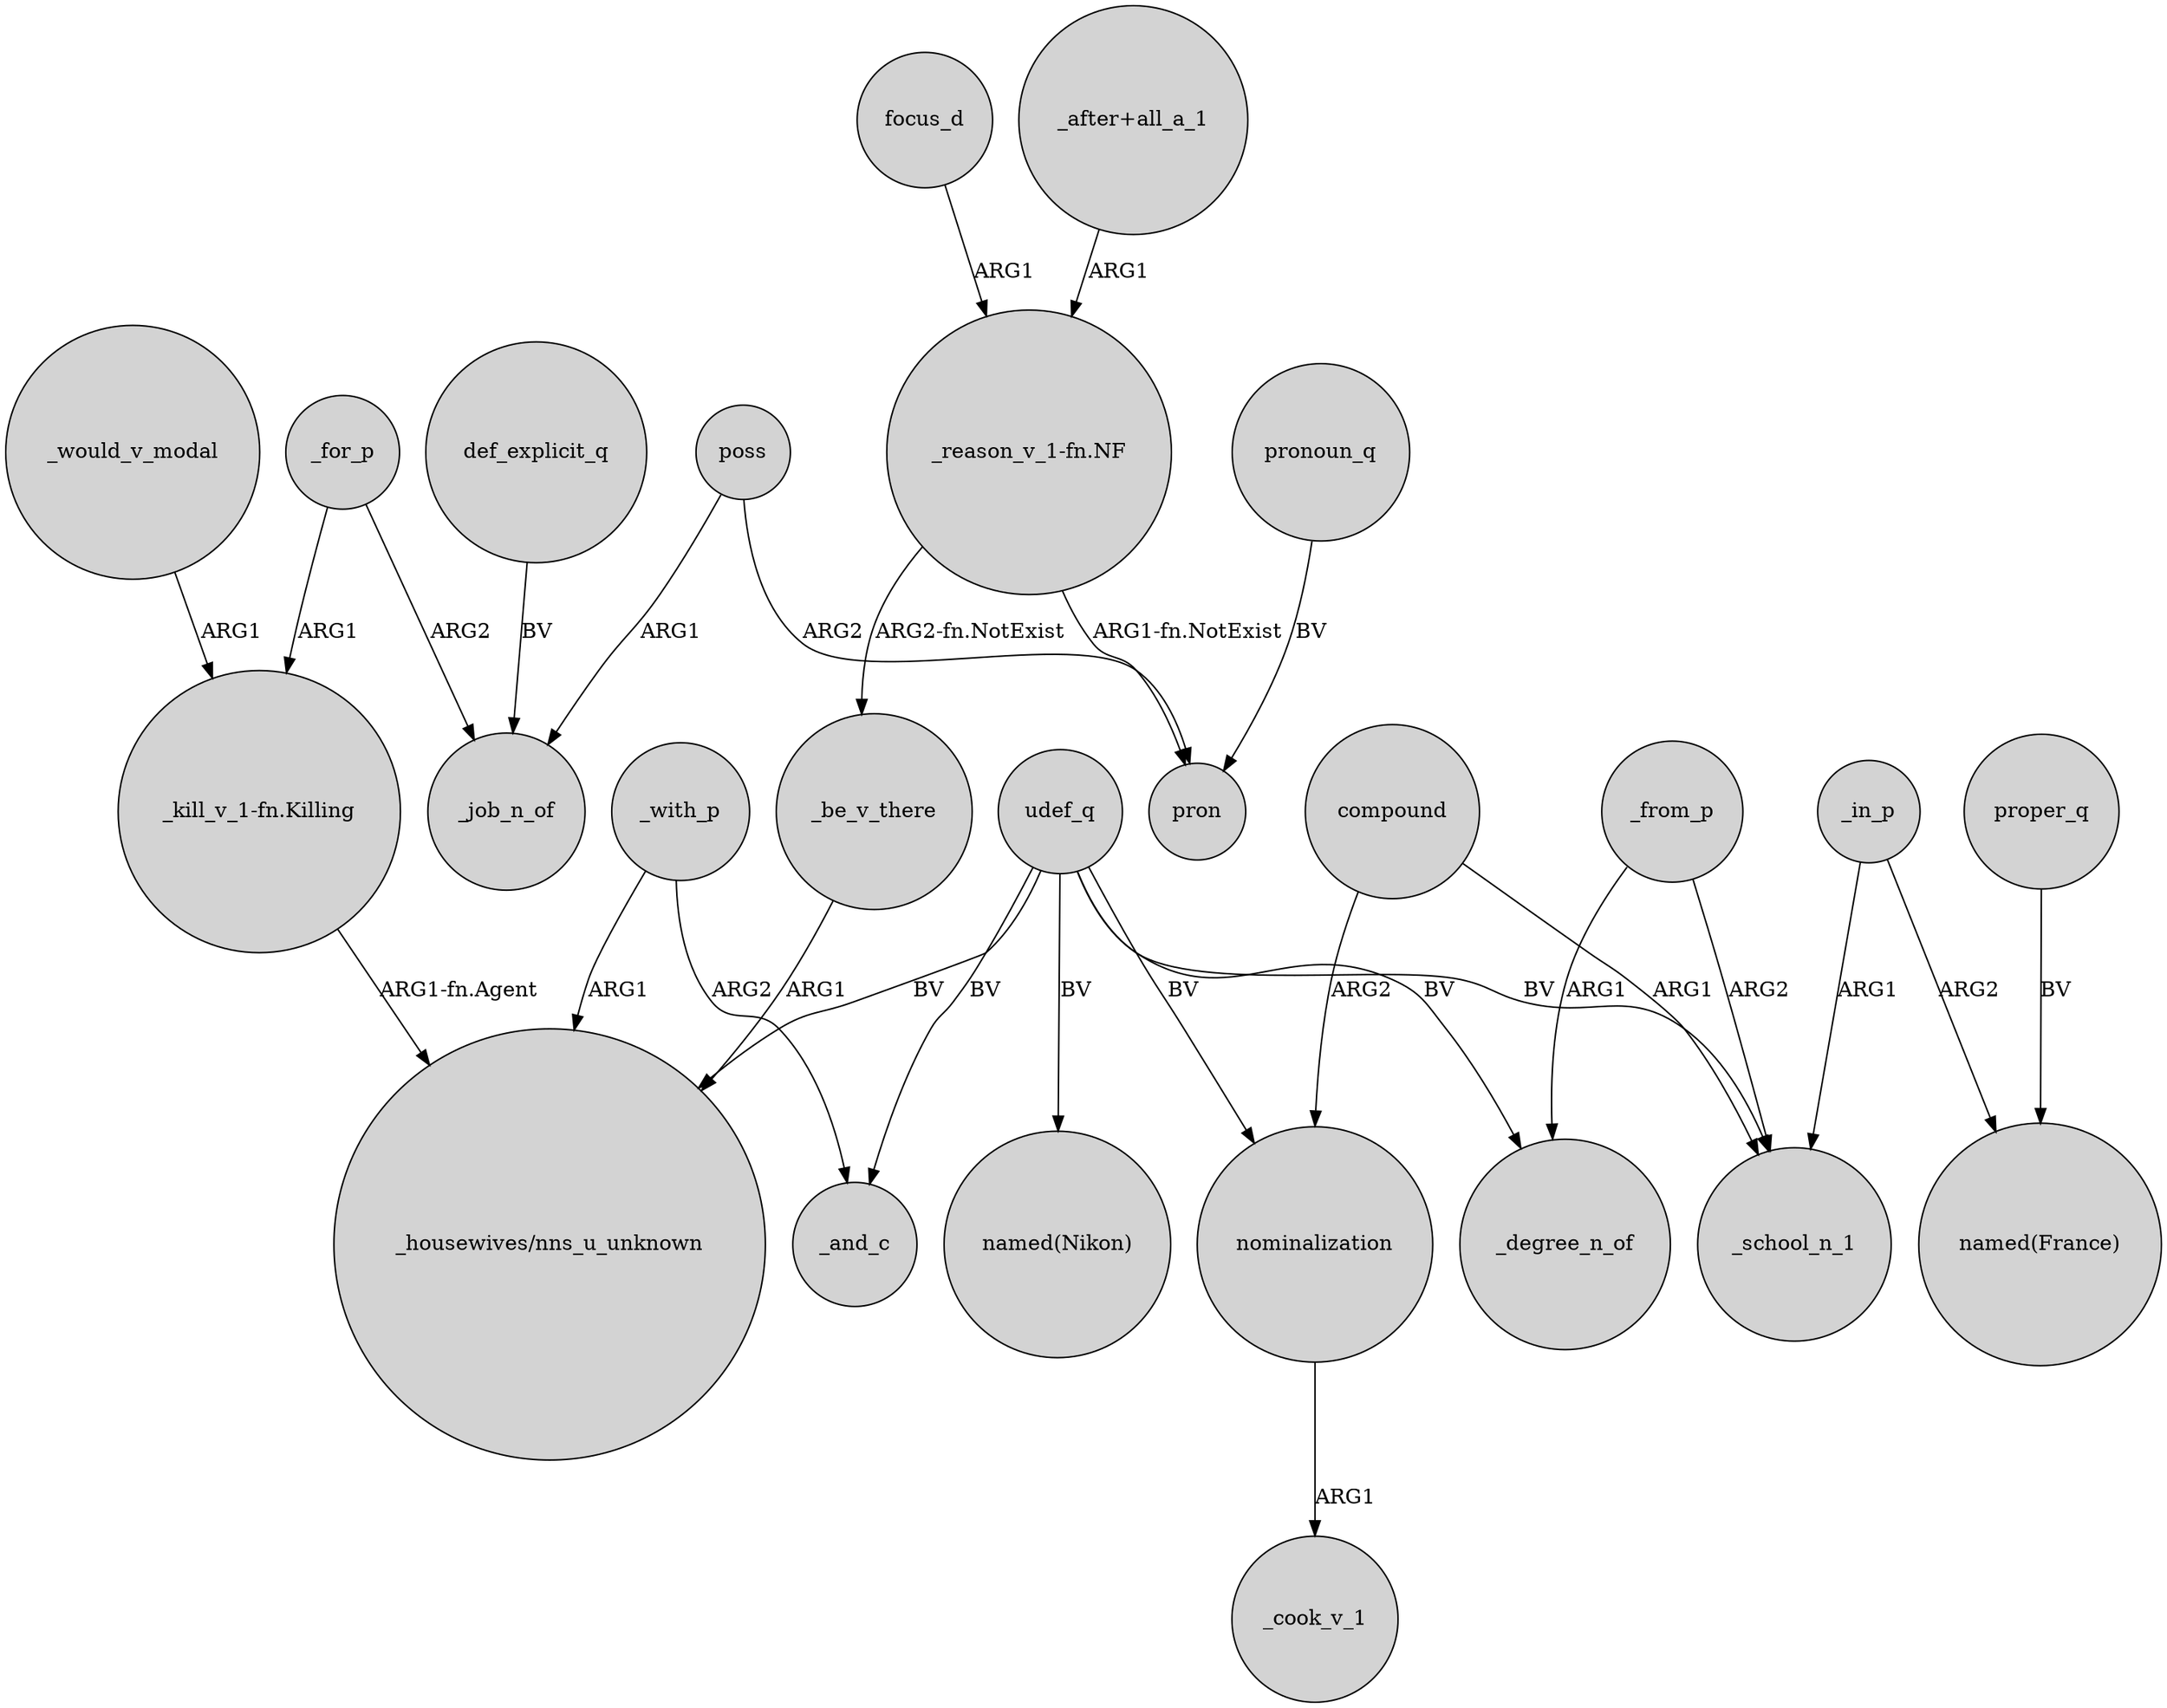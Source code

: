 digraph {
	node [shape=circle style=filled]
	_with_p -> _and_c [label=ARG2]
	_for_p -> _job_n_of [label=ARG2]
	udef_q -> "_housewives/nns_u_unknown" [label=BV]
	poss -> pron [label=ARG2]
	"_kill_v_1-fn.Killing" -> "_housewives/nns_u_unknown" [label="ARG1-fn.Agent"]
	compound -> _school_n_1 [label=ARG1]
	_would_v_modal -> "_kill_v_1-fn.Killing" [label=ARG1]
	"_reason_v_1-fn.NF" -> _be_v_there [label="ARG2-fn.NotExist"]
	proper_q -> "named(France)" [label=BV]
	focus_d -> "_reason_v_1-fn.NF" [label=ARG1]
	"_after+all_a_1" -> "_reason_v_1-fn.NF" [label=ARG1]
	compound -> nominalization [label=ARG2]
	_in_p -> _school_n_1 [label=ARG1]
	pronoun_q -> pron [label=BV]
	_be_v_there -> "_housewives/nns_u_unknown" [label=ARG1]
	poss -> _job_n_of [label=ARG1]
	def_explicit_q -> _job_n_of [label=BV]
	udef_q -> nominalization [label=BV]
	udef_q -> "named(Nikon)" [label=BV]
	_in_p -> "named(France)" [label=ARG2]
	"_reason_v_1-fn.NF" -> pron [label="ARG1-fn.NotExist"]
	udef_q -> _degree_n_of [label=BV]
	_from_p -> _school_n_1 [label=ARG2]
	udef_q -> _school_n_1 [label=BV]
	udef_q -> _and_c [label=BV]
	_from_p -> _degree_n_of [label=ARG1]
	nominalization -> _cook_v_1 [label=ARG1]
	_with_p -> "_housewives/nns_u_unknown" [label=ARG1]
	_for_p -> "_kill_v_1-fn.Killing" [label=ARG1]
}

